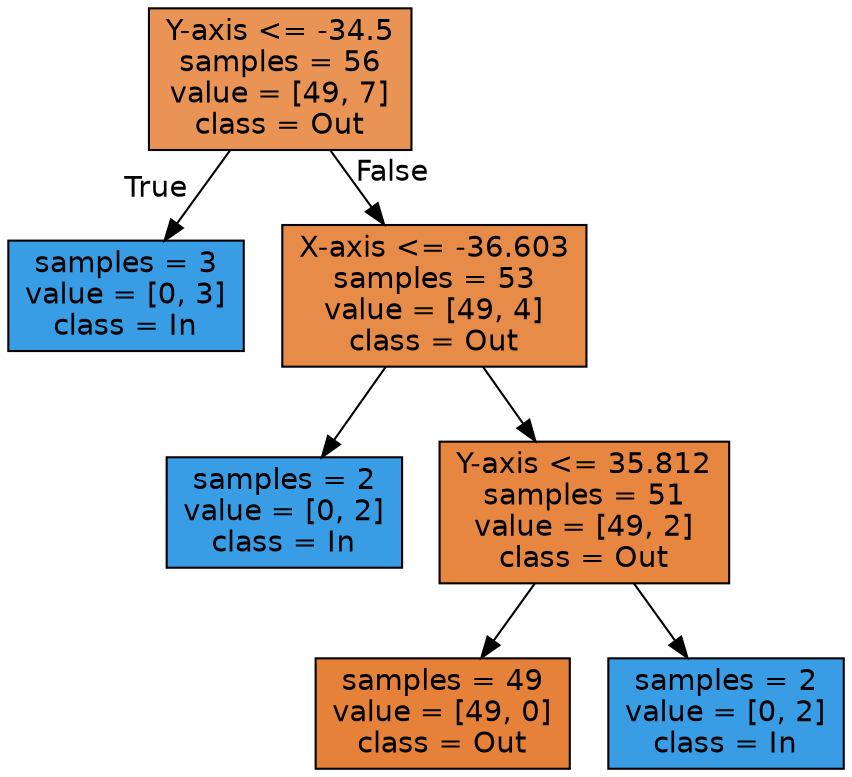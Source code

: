 digraph Tree {
node [shape=box, style="filled", color="black", fontname="helvetica"] ;
edge [fontname="helvetica"] ;
0 [label="Y-axis <= -34.5\nsamples = 56\nvalue = [49, 7]\nclass = Out", fillcolor="#e99355"] ;
1 [label="samples = 3\nvalue = [0, 3]\nclass = In", fillcolor="#399de5"] ;
0 -> 1 [labeldistance=2.5, labelangle=45, headlabel="True"] ;
2 [label="X-axis <= -36.603\nsamples = 53\nvalue = [49, 4]\nclass = Out", fillcolor="#e78b49"] ;
0 -> 2 [labeldistance=2.5, labelangle=-45, headlabel="False"] ;
3 [label="samples = 2\nvalue = [0, 2]\nclass = In", fillcolor="#399de5"] ;
2 -> 3 ;
4 [label="Y-axis <= 35.812\nsamples = 51\nvalue = [49, 2]\nclass = Out", fillcolor="#e68641"] ;
2 -> 4 ;
5 [label="samples = 49\nvalue = [49, 0]\nclass = Out", fillcolor="#e58139"] ;
4 -> 5 ;
6 [label="samples = 2\nvalue = [0, 2]\nclass = In", fillcolor="#399de5"] ;
4 -> 6 ;
}